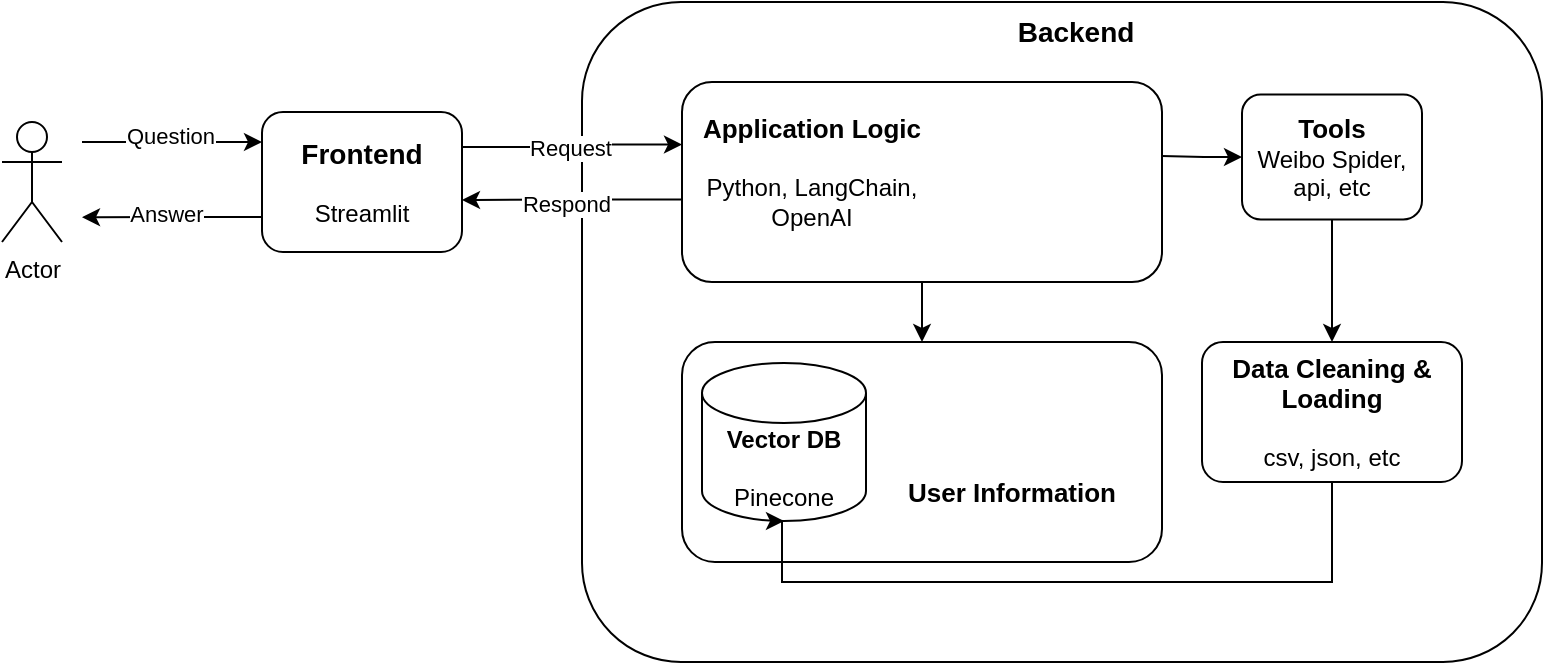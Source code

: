 <mxfile version="20.5.3" type="embed"><diagram name="第 1 页" id="fCLSSuLvtkAczv2RtAyX"><mxGraphModel dx="941" dy="454" grid="1" gridSize="10" guides="1" tooltips="1" connect="1" arrows="1" fold="1" page="1" pageScale="1" pageWidth="827" pageHeight="1169" math="0" shadow="0"><root><mxCell id="0"/><mxCell id="1" parent="0"/><mxCell id="T1HbW7kIzKbHg_8XA1An-28" style="edgeStyle=orthogonalEdgeStyle;rounded=0;orthogonalLoop=1;jettySize=auto;html=1;entryX=0;entryY=0.5;entryDx=0;entryDy=0;" parent="1" edge="1"><mxGeometry relative="1" as="geometry"><mxPoint x="50" y="280" as="sourcePoint"/><mxPoint x="140" y="280.0" as="targetPoint"/></mxGeometry></mxCell><mxCell id="T1HbW7kIzKbHg_8XA1An-34" value="Question" style="edgeLabel;html=1;align=center;verticalAlign=middle;resizable=0;points=[];" parent="T1HbW7kIzKbHg_8XA1An-28" vertex="1" connectable="0"><mxGeometry x="-0.038" y="3" relative="1" as="geometry"><mxPoint as="offset"/></mxGeometry></mxCell><mxCell id="T1HbW7kIzKbHg_8XA1An-1" value="Actor" style="shape=umlActor;verticalLabelPosition=bottom;verticalAlign=top;html=1;outlineConnect=0;" parent="1" vertex="1"><mxGeometry x="10" y="270" width="30" height="60" as="geometry"/></mxCell><mxCell id="T1HbW7kIzKbHg_8XA1An-39" style="edgeStyle=orthogonalEdgeStyle;rounded=0;orthogonalLoop=1;jettySize=auto;html=1;exitX=0;exitY=0.75;exitDx=0;exitDy=0;" parent="1" source="T1HbW7kIzKbHg_8XA1An-8" edge="1"><mxGeometry relative="1" as="geometry"><mxPoint x="50" y="317.625" as="targetPoint"/></mxGeometry></mxCell><mxCell id="T1HbW7kIzKbHg_8XA1An-40" value="Answer" style="edgeLabel;html=1;align=center;verticalAlign=middle;resizable=0;points=[];" parent="T1HbW7kIzKbHg_8XA1An-39" vertex="1" connectable="0"><mxGeometry x="0.076" y="-2" relative="1" as="geometry"><mxPoint as="offset"/></mxGeometry></mxCell><mxCell id="T1HbW7kIzKbHg_8XA1An-8" value="&lt;b style=&quot;font-size: 14px;&quot;&gt;Frontend&lt;br&gt;&lt;/b&gt;&lt;br&gt;Streamlit" style="rounded=1;whiteSpace=wrap;html=1;" parent="1" vertex="1"><mxGeometry x="140" y="265" width="100" height="70" as="geometry"/></mxCell><mxCell id="T1HbW7kIzKbHg_8XA1An-9" value="&lt;br&gt;&lt;div style=&quot;text-align: justify;&quot;&gt;&lt;/div&gt;" style="rounded=1;whiteSpace=wrap;html=1;" parent="1" vertex="1"><mxGeometry x="300" y="210" width="480" height="330" as="geometry"/></mxCell><mxCell id="T1HbW7kIzKbHg_8XA1An-10" value="&lt;b&gt;&lt;font style=&quot;font-size: 14px;&quot;&gt;Backend&lt;/font&gt;&lt;/b&gt;" style="text;html=1;strokeColor=none;fillColor=none;align=center;verticalAlign=middle;whiteSpace=wrap;rounded=0;" parent="1" vertex="1"><mxGeometry x="517" y="210" width="60" height="30" as="geometry"/></mxCell><mxCell id="3" style="edgeStyle=orthogonalEdgeStyle;rounded=0;orthogonalLoop=1;jettySize=auto;html=1;entryX=0.5;entryY=0;entryDx=0;entryDy=0;" edge="1" parent="1" source="T1HbW7kIzKbHg_8XA1An-11" target="T1HbW7kIzKbHg_8XA1An-19"><mxGeometry relative="1" as="geometry"/></mxCell><mxCell id="T1HbW7kIzKbHg_8XA1An-11" value="" style="rounded=1;whiteSpace=wrap;html=1;" parent="1" vertex="1"><mxGeometry x="350" y="250" width="240" height="100" as="geometry"/></mxCell><mxCell id="T1HbW7kIzKbHg_8XA1An-16" style="edgeStyle=orthogonalEdgeStyle;rounded=0;orthogonalLoop=1;jettySize=auto;html=1;entryX=0;entryY=0.5;entryDx=0;entryDy=0;" parent="1" target="T1HbW7kIzKbHg_8XA1An-15" edge="1"><mxGeometry relative="1" as="geometry"><mxPoint x="590" y="287" as="sourcePoint"/></mxGeometry></mxCell><mxCell id="T1HbW7kIzKbHg_8XA1An-32" style="edgeStyle=orthogonalEdgeStyle;rounded=0;orthogonalLoop=1;jettySize=auto;html=1;exitX=0;exitY=0.75;exitDx=0;exitDy=0;" parent="1" source="T1HbW7kIzKbHg_8XA1An-13" edge="1"><mxGeometry relative="1" as="geometry"><mxPoint x="240" y="309" as="targetPoint"/></mxGeometry></mxCell><mxCell id="T1HbW7kIzKbHg_8XA1An-33" value="Respond" style="edgeLabel;html=1;align=center;verticalAlign=middle;resizable=0;points=[];" parent="T1HbW7kIzKbHg_8XA1An-32" vertex="1" connectable="0"><mxGeometry x="0.063" y="1" relative="1" as="geometry"><mxPoint as="offset"/></mxGeometry></mxCell><mxCell id="T1HbW7kIzKbHg_8XA1An-13" value="&lt;b style=&quot;font-size: 13px;&quot;&gt;Application Logic&lt;br&gt;&lt;/b&gt;&lt;br&gt;Python, LangChain,&lt;br&gt;OpenAI" style="text;html=1;strokeColor=none;fillColor=none;align=center;verticalAlign=middle;whiteSpace=wrap;rounded=0;" parent="1" vertex="1"><mxGeometry x="350" y="267.5" width="130" height="55" as="geometry"/></mxCell><mxCell id="T1HbW7kIzKbHg_8XA1An-18" style="edgeStyle=orthogonalEdgeStyle;rounded=0;orthogonalLoop=1;jettySize=auto;html=1;exitX=0.5;exitY=1;exitDx=0;exitDy=0;entryX=0.5;entryY=0;entryDx=0;entryDy=0;" parent="1" source="T1HbW7kIzKbHg_8XA1An-15" target="T1HbW7kIzKbHg_8XA1An-17" edge="1"><mxGeometry relative="1" as="geometry"/></mxCell><mxCell id="T1HbW7kIzKbHg_8XA1An-15" value="&lt;b&gt;&lt;font style=&quot;font-size: 13px;&quot;&gt;Tools&lt;/font&gt;&lt;br&gt;&lt;/b&gt;Weibo Spider, api, etc" style="rounded=1;whiteSpace=wrap;html=1;" parent="1" vertex="1"><mxGeometry x="630" y="256.25" width="90" height="62.5" as="geometry"/></mxCell><mxCell id="T1HbW7kIzKbHg_8XA1An-17" value="&lt;font style=&quot;font-size: 13px;&quot;&gt;&lt;b&gt;Data Cleaning &amp;amp; Loading&lt;/b&gt;&lt;br&gt;&lt;/font&gt;&lt;br&gt;csv, json, etc" style="rounded=1;whiteSpace=wrap;html=1;" parent="1" vertex="1"><mxGeometry x="610" y="380" width="130" height="70" as="geometry"/></mxCell><mxCell id="T1HbW7kIzKbHg_8XA1An-19" value="" style="rounded=1;whiteSpace=wrap;html=1;" parent="1" vertex="1"><mxGeometry x="350" y="380" width="240" height="110" as="geometry"/></mxCell><mxCell id="T1HbW7kIzKbHg_8XA1An-20" value="&lt;b&gt;Vector DB&lt;br&gt;&lt;/b&gt;&lt;br&gt;Pinecone" style="shape=cylinder3;whiteSpace=wrap;html=1;boundedLbl=1;backgroundOutline=1;size=15;" parent="1" vertex="1"><mxGeometry x="360" y="390.5" width="82" height="79" as="geometry"/></mxCell><mxCell id="T1HbW7kIzKbHg_8XA1An-21" value="&lt;b&gt;&lt;font style=&quot;font-size: 13px;&quot;&gt;User Information&lt;/font&gt;&lt;/b&gt;" style="text;html=1;strokeColor=none;fillColor=none;align=center;verticalAlign=middle;whiteSpace=wrap;rounded=0;" parent="1" vertex="1"><mxGeometry x="460" y="439.5" width="110" height="30" as="geometry"/></mxCell><mxCell id="T1HbW7kIzKbHg_8XA1An-23" style="edgeStyle=orthogonalEdgeStyle;rounded=0;orthogonalLoop=1;jettySize=auto;html=1;exitX=0.5;exitY=1;exitDx=0;exitDy=0;entryX=0.5;entryY=1;entryDx=0;entryDy=0;entryPerimeter=0;" parent="1" source="T1HbW7kIzKbHg_8XA1An-17" target="T1HbW7kIzKbHg_8XA1An-20" edge="1"><mxGeometry relative="1" as="geometry"><Array as="points"><mxPoint x="675" y="500"/><mxPoint x="400" y="500"/></Array></mxGeometry></mxCell><mxCell id="T1HbW7kIzKbHg_8XA1An-29" style="edgeStyle=orthogonalEdgeStyle;rounded=0;orthogonalLoop=1;jettySize=auto;html=1;exitX=1;exitY=0.25;exitDx=0;exitDy=0;entryX=0;entryY=0.25;entryDx=0;entryDy=0;" parent="1" source="T1HbW7kIzKbHg_8XA1An-8" target="T1HbW7kIzKbHg_8XA1An-13" edge="1"><mxGeometry relative="1" as="geometry"/></mxCell><mxCell id="T1HbW7kIzKbHg_8XA1An-30" value="Request" style="edgeLabel;html=1;align=center;verticalAlign=middle;resizable=0;points=[];" parent="T1HbW7kIzKbHg_8XA1An-29" vertex="1" connectable="0"><mxGeometry x="-0.03" relative="1" as="geometry"><mxPoint as="offset"/></mxGeometry></mxCell></root></mxGraphModel></diagram></mxfile>